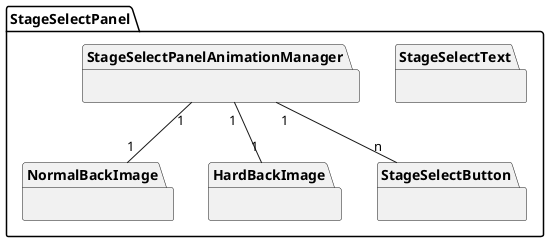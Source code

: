 @startuml
package StageSelectPanel
{
    package StageSelectText{}
    
    package StageSelectPanelAnimationManager
    {
        
    }
    
    package NormalBackImage
    {
        
    }
    
    package HardBackImage
    {
        
    }
    
    package StageSelectButton{}
    
    StageSelectPanelAnimationManager "1"--"1"NormalBackImage
    StageSelectPanelAnimationManager "1"--"1"HardBackImage
    StageSelectPanelAnimationManager "1"--"n"StageSelectButton
}
@enduml